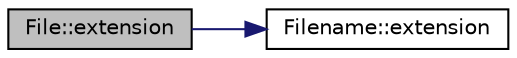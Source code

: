 digraph "File::extension"
{
 // LATEX_PDF_SIZE
  edge [fontname="Helvetica",fontsize="10",labelfontname="Helvetica",labelfontsize="10"];
  node [fontname="Helvetica",fontsize="10",shape=record];
  rankdir="LR";
  Node1 [label="File::extension",height=0.2,width=0.4,color="black", fillcolor="grey75", style="filled", fontcolor="black",tooltip=" "];
  Node1 -> Node2 [color="midnightblue",fontsize="10",style="solid",fontname="Helvetica"];
  Node2 [label="Filename::extension",height=0.2,width=0.4,color="black", fillcolor="white", style="filled",URL="$class_filename.html#a9a5a8b12e6ffac9d53e54e6410b59c02",tooltip=" "];
}
